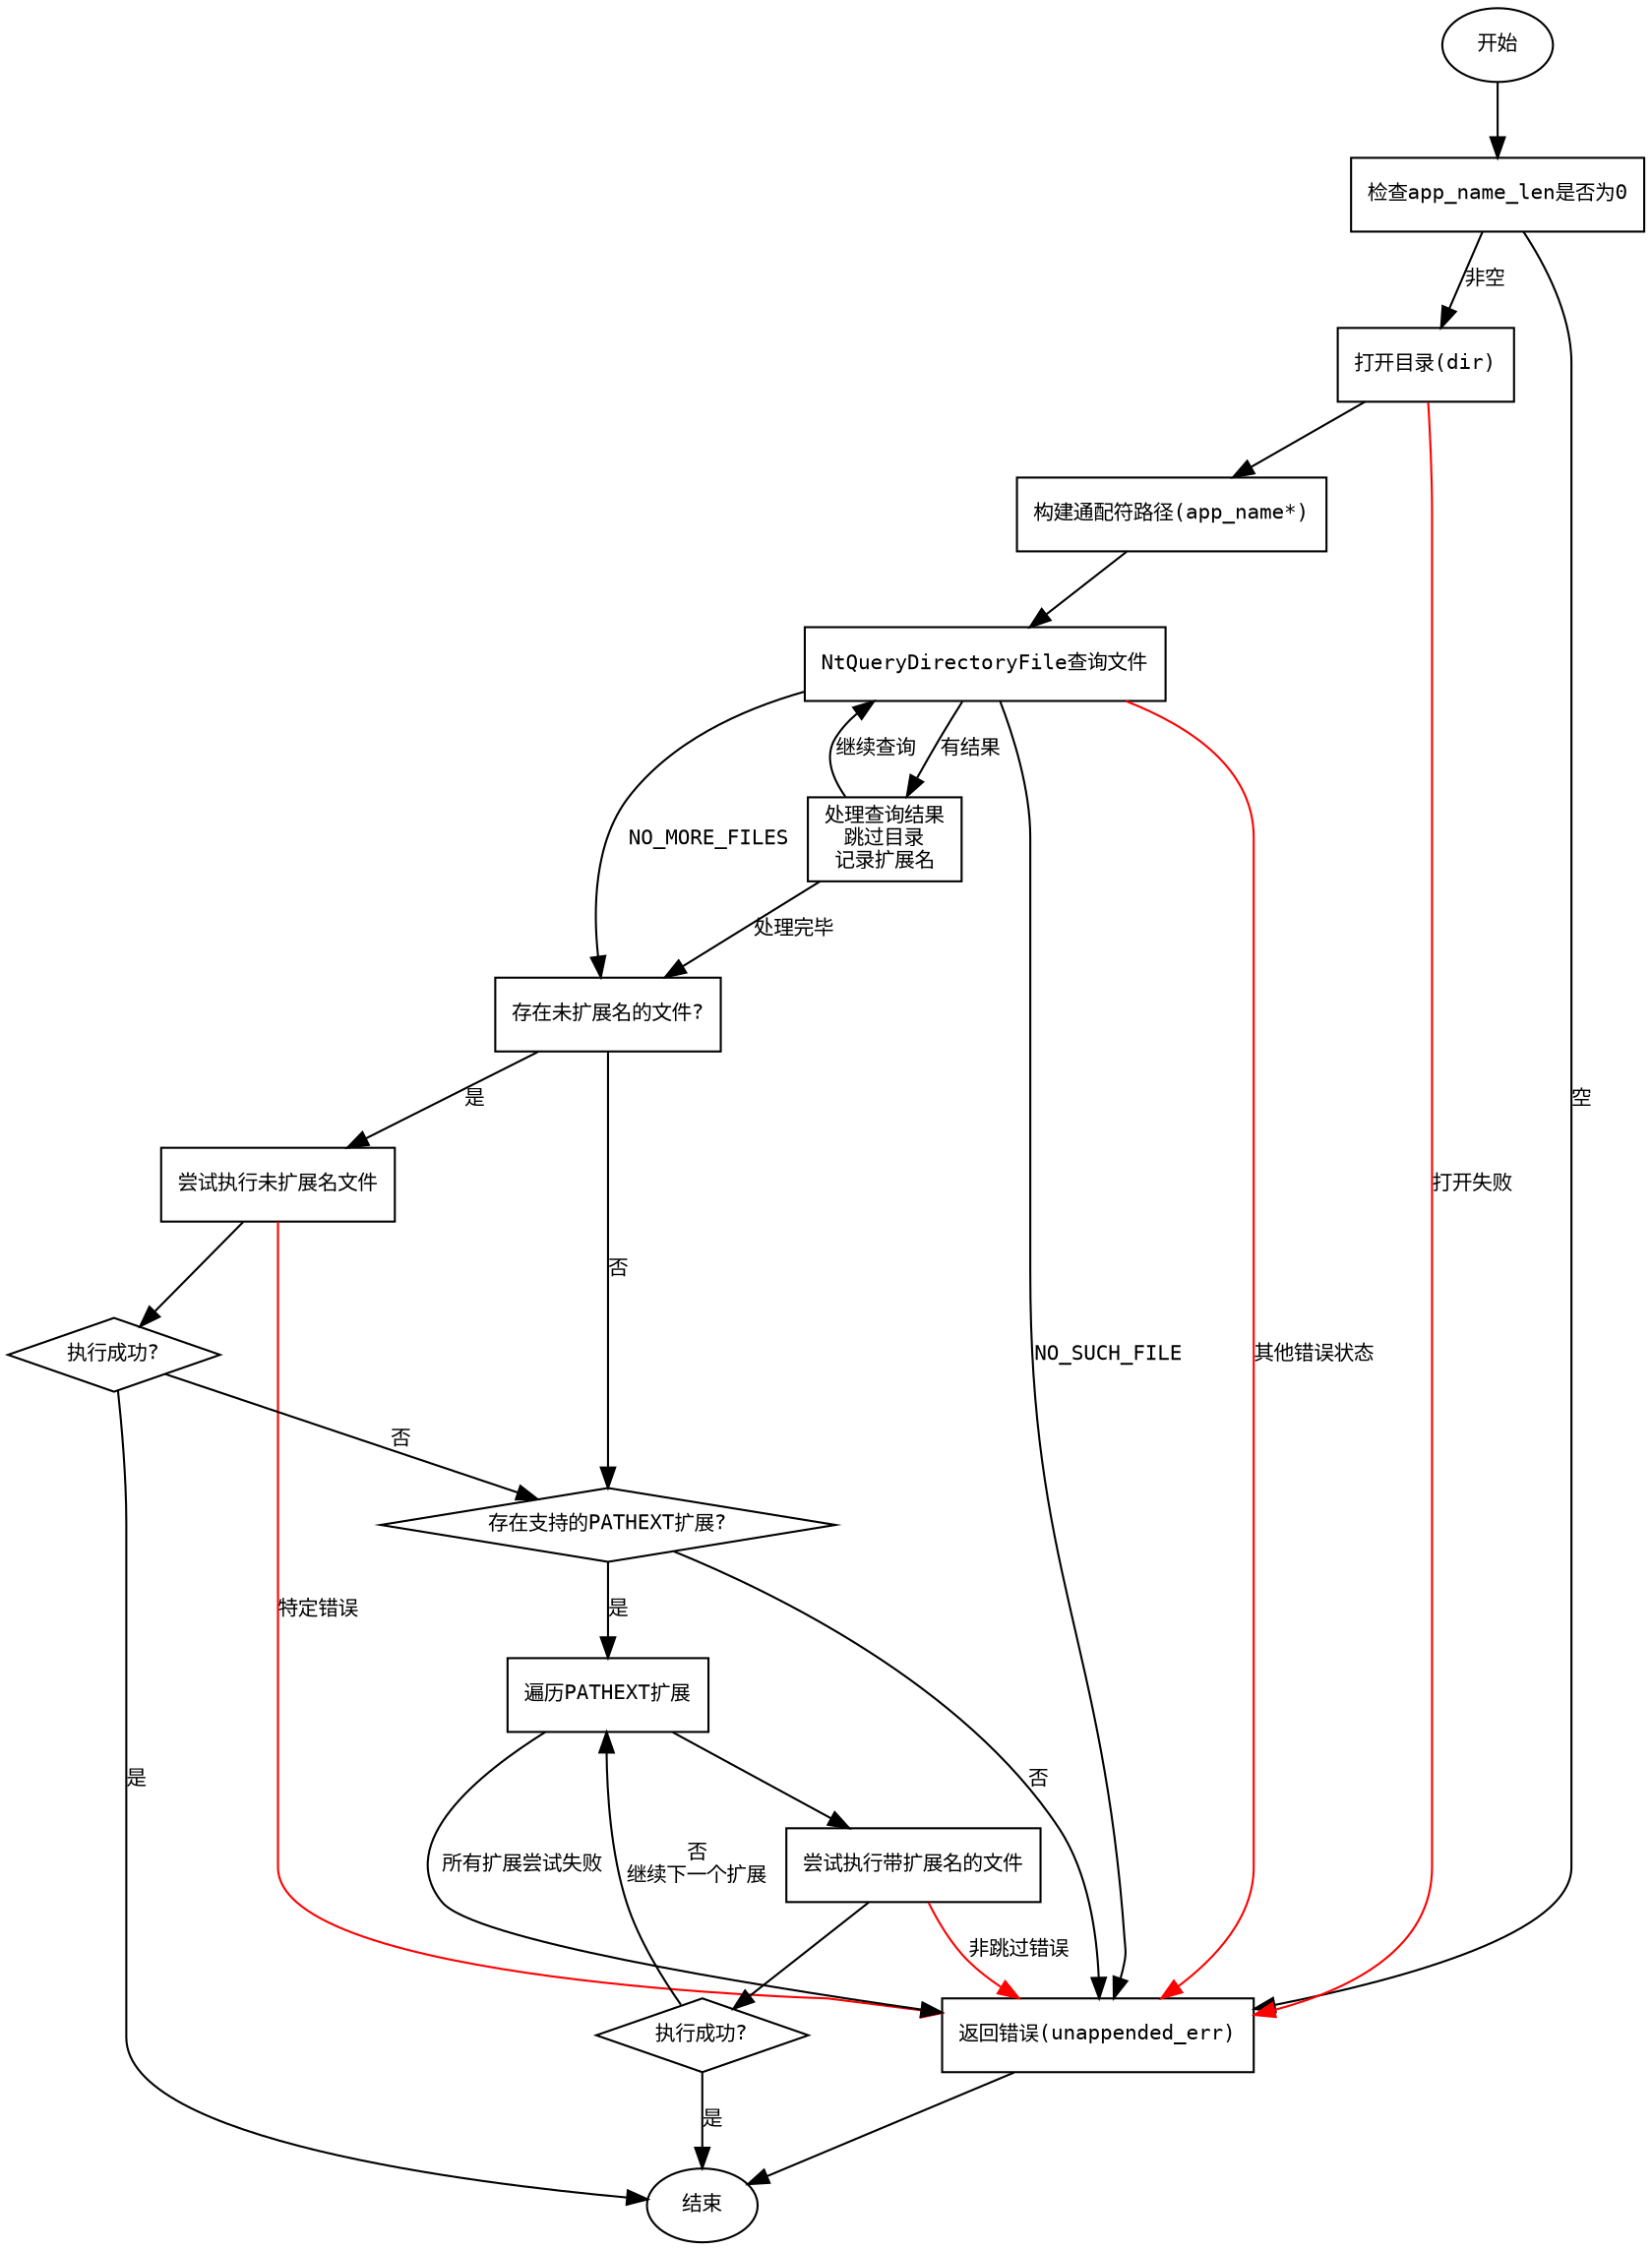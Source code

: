 
digraph windowsCreateProcessPathExt {
    node [shape=rectangle, fontname="Courier", fontsize=10];
    edge [fontname="Courier", fontsize=10];

    start [label="开始", shape=ellipse];
    check_app_empty [label="检查app_name_len是否为0"];
    open_dir [label="打开目录(dir)"];
    build_wildcard [label="构建通配符路径(app_name*)"];
    query_files [label="NtQueryDirectoryFile查询文件"];
    process_files [label="处理查询结果\n跳过目录\n记录扩展名"];
    check_unappended [label="存在未扩展名的文件?"];
    try_unappended [label="尝试执行未扩展名文件"];
    check_unappended_success [label="执行成功?", shape=diamond];
    check_pathext [label="存在支持的PATHEXT扩展?", shape=diamond];
    iterate_pathext [label="遍历PATHEXT扩展"];
    try_pathext [label="尝试执行带扩展名的文件"];
    check_pathext_success [label="执行成功?", shape=diamond];
    return_error [label="返回错误(unappended_err)"];
    end [label="结束", shape=ellipse];

    start -> check_app_empty;
    check_app_empty -> open_dir [label="非空"];
    check_app_empty -> return_error [label="空"];

    open_dir -> build_wildcard;
    build_wildcard -> query_files;

    query_files -> process_files [label="有结果"];
    query_files -> return_error [label="NO_SUCH_FILE"];
    query_files -> check_unappended [label="NO_MORE_FILES"];

    process_files -> query_files [label="继续查询"];
    process_files -> check_unappended [label="处理完毕"];

    check_unappended -> try_unappended [label="是"];
    check_unappended -> check_pathext [label="否"];

    try_unappended -> check_unappended_success;
    check_unappended_success -> end [label="是"];
    check_unappended_success -> check_pathext [label="否"];

    check_pathext -> iterate_pathext [label="是"];
    check_pathext -> return_error [label="否"];

    iterate_pathext -> try_pathext;
    try_pathext -> check_pathext_success;
    check_pathext_success -> end [label="是"];
    check_pathext_success -> iterate_pathext [label="否\n继续下一个扩展"];

    iterate_pathext -> return_error [label="所有扩展尝试失败"];
    return_error -> end;

    // 异常处理分支
    edge [color=red];
    open_dir -> return_error [label="打开失败"];
    query_files -> return_error [label="其他错误状态"];
    try_unappended -> return_error [label="特定错误"];
    try_pathext -> return_error [label="非跳过错误"];
}
